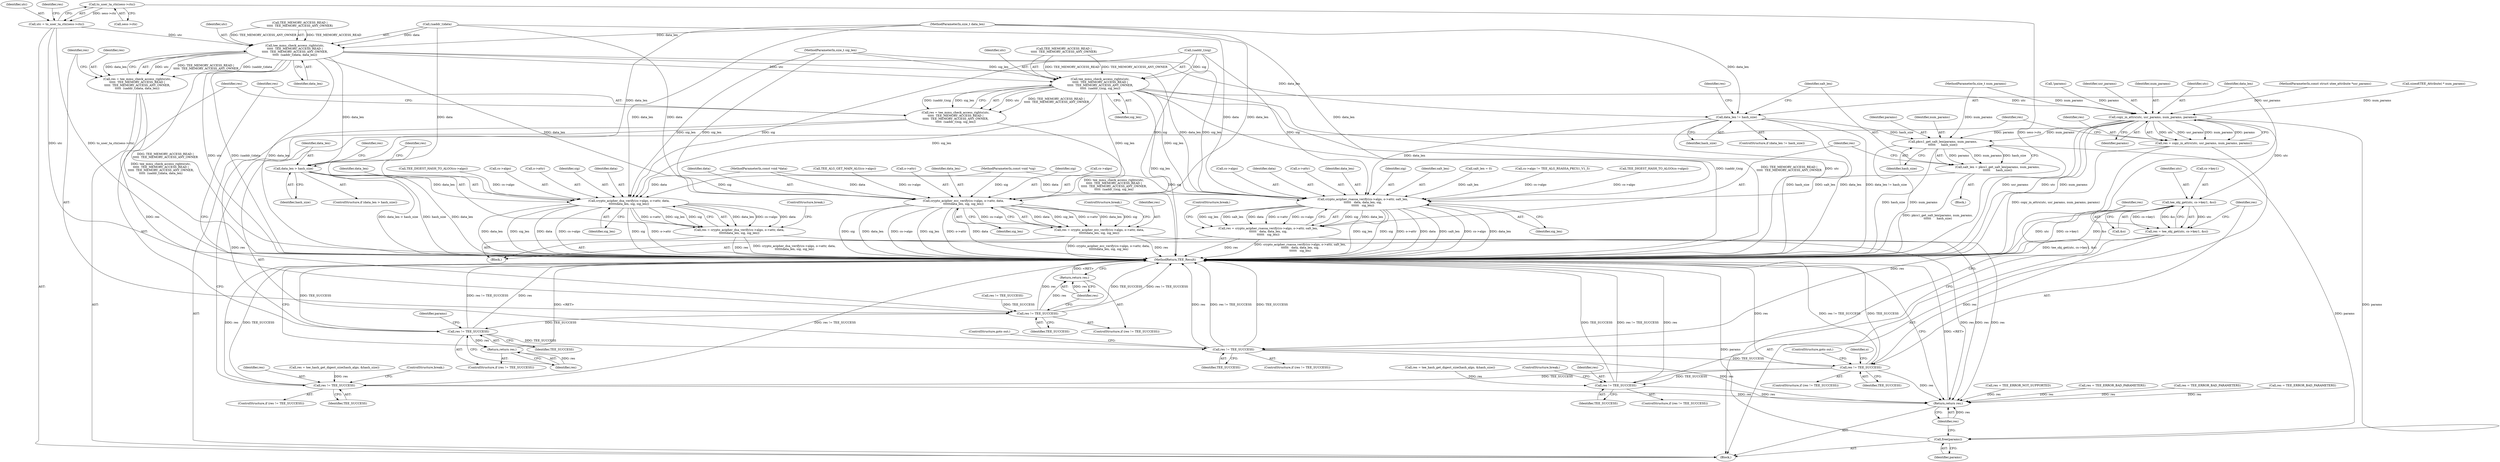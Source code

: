 digraph "0_optee_os_70697bf3c5dc3d201341b01a1a8e5bc6d2fb48f8_0@pointer" {
"1000138" [label="(Call,to_user_ta_ctx(sess->ctx))"];
"1000136" [label="(Call,utc = to_user_ta_ctx(sess->ctx))"];
"1000166" [label="(Call,tee_mmu_check_access_rights(utc,\n\t\t\t\t\t  TEE_MEMORY_ACCESS_READ |\n\t\t\t\t\t  TEE_MEMORY_ACCESS_ANY_OWNER,\n\t\t\t\t\t  (uaddr_t)data, data_len))"];
"1000164" [label="(Call,res = tee_mmu_check_access_rights(utc,\n\t\t\t\t\t  TEE_MEMORY_ACCESS_READ |\n\t\t\t\t\t  TEE_MEMORY_ACCESS_ANY_OWNER,\n\t\t\t\t\t  (uaddr_t)data, data_len))"];
"1000176" [label="(Call,res != TEE_SUCCESS)"];
"1000179" [label="(Return,return res;)"];
"1000193" [label="(Call,res != TEE_SUCCESS)"];
"1000196" [label="(Return,return res;)"];
"1000218" [label="(Call,res != TEE_SUCCESS)"];
"1000232" [label="(Call,res != TEE_SUCCESS)"];
"1000278" [label="(Call,res != TEE_SUCCESS)"];
"1000375" [label="(Return,return res;)"];
"1000326" [label="(Call,res != TEE_SUCCESS)"];
"1000183" [label="(Call,tee_mmu_check_access_rights(utc,\n\t\t\t\t\t  TEE_MEMORY_ACCESS_READ |\n\t\t\t\t\t  TEE_MEMORY_ACCESS_ANY_OWNER,\n\t\t\t\t\t  (uaddr_t)sig, sig_len))"];
"1000181" [label="(Call,res = tee_mmu_check_access_rights(utc,\n\t\t\t\t\t  TEE_MEMORY_ACCESS_READ |\n\t\t\t\t\t  TEE_MEMORY_ACCESS_ANY_OWNER,\n\t\t\t\t\t  (uaddr_t)sig, sig_len))"];
"1000212" [label="(Call,copy_in_attrs(utc, usr_params, num_params, params))"];
"1000210" [label="(Call,res = copy_in_attrs(utc, usr_params, num_params, params))"];
"1000224" [label="(Call,tee_obj_get(utc, cs->key1, &o))"];
"1000222" [label="(Call,res = tee_obj_get(utc, cs->key1, &o))"];
"1000293" [label="(Call,pkcs1_get_salt_len(params, num_params,\n\t\t\t\t\t\t      hash_size))"];
"1000291" [label="(Call,salt_len = pkcs1_get_salt_len(params, num_params,\n\t\t\t\t\t\t      hash_size))"];
"1000299" [label="(Call,crypto_acipher_rsassa_verify(cs->algo, o->attr, salt_len,\n\t\t\t\t\t\t   data, data_len, sig,\n\t\t\t\t\t\t   sig_len))"];
"1000297" [label="(Call,res = crypto_acipher_rsassa_verify(cs->algo, o->attr, salt_len,\n\t\t\t\t\t\t   data, data_len, sig,\n\t\t\t\t\t\t   sig_len))"];
"1000373" [label="(Call,free(params))"];
"1000341" [label="(Call,crypto_acipher_dsa_verify(cs->algo, o->attr, data,\n\t\t\t\t\t\tdata_len, sig, sig_len))"];
"1000339" [label="(Call,res = crypto_acipher_dsa_verify(cs->algo, o->attr, data,\n\t\t\t\t\t\tdata_len, sig, sig_len))"];
"1000356" [label="(Call,crypto_acipher_ecc_verify(cs->algo, o->attr, data,\n\t\t\t\t\t\tdata_len, sig, sig_len))"];
"1000354" [label="(Call,res = crypto_acipher_ecc_verify(cs->algo, o->attr, data,\n\t\t\t\t\t\tdata_len, sig, sig_len))"];
"1000283" [label="(Call,data_len != hash_size)"];
"1000331" [label="(Call,data_len > hash_size)"];
"1000219" [label="(Identifier,res)"];
"1000264" [label="(Block,)"];
"1000211" [label="(Identifier,res)"];
"1000336" [label="(Identifier,res)"];
"1000293" [label="(Call,pkcs1_get_salt_len(params, num_params,\n\t\t\t\t\t\t      hash_size))"];
"1000339" [label="(Call,res = crypto_acipher_dsa_verify(cs->algo, o->attr, data,\n\t\t\t\t\t\tdata_len, sig, sig_len))"];
"1000216" [label="(Identifier,params)"];
"1000325" [label="(ControlStructure,if (res != TEE_SUCCESS))"];
"1000298" [label="(Identifier,res)"];
"1000105" [label="(MethodParameterIn,const void *data)"];
"1000333" [label="(Identifier,hash_size)"];
"1000167" [label="(Identifier,utc)"];
"1000201" [label="(Call,sizeof(TEE_Attribute) * num_params)"];
"1000224" [label="(Call,tee_obj_get(utc, cs->key1, &o))"];
"1000210" [label="(Call,res = copy_in_attrs(utc, usr_params, num_params, params))"];
"1000309" [label="(Identifier,sig)"];
"1000296" [label="(Identifier,hash_size)"];
"1000174" [label="(Identifier,data_len)"];
"1000315" [label="(Call,TEE_DIGEST_HASH_TO_ALGO(cs->algo))"];
"1000284" [label="(Identifier,data_len)"];
"1000332" [label="(Identifier,data_len)"];
"1000107" [label="(MethodParameterIn,const void *sig)"];
"1000177" [label="(Identifier,res)"];
"1000231" [label="(ControlStructure,if (res != TEE_SUCCESS))"];
"1000138" [label="(Call,to_user_ta_ctx(sess->ctx))"];
"1000225" [label="(Identifier,utc)"];
"1000285" [label="(Identifier,hash_size)"];
"1000331" [label="(Call,data_len > hash_size)"];
"1000342" [label="(Call,cs->algo)"];
"1000179" [label="(Return,return res;)"];
"1000195" [label="(Identifier,TEE_SUCCESS)"];
"1000151" [label="(Call,res != TEE_SUCCESS)"];
"1000357" [label="(Call,cs->algo)"];
"1000306" [label="(Identifier,salt_len)"];
"1000193" [label="(Call,res != TEE_SUCCESS)"];
"1000369" [label="(Call,res = TEE_ERROR_NOT_SUPPORTED)"];
"1000291" [label="(Call,salt_len = pkcs1_get_salt_len(params, num_params,\n\t\t\t\t\t\t      hash_size))"];
"1000297" [label="(Call,res = crypto_acipher_rsassa_verify(cs->algo, o->attr, salt_len,\n\t\t\t\t\t\t   data, data_len, sig,\n\t\t\t\t\t\t   sig_len))"];
"1000311" [label="(ControlStructure,break;)"];
"1000294" [label="(Identifier,params)"];
"1000374" [label="(Identifier,params)"];
"1000235" [label="(ControlStructure,goto out;)"];
"1000212" [label="(Call,copy_in_attrs(utc, usr_params, num_params, params))"];
"1000345" [label="(Call,o->attr)"];
"1000283" [label="(Call,data_len != hash_size)"];
"1000366" [label="(Identifier,sig_len)"];
"1000288" [label="(Identifier,res)"];
"1000206" [label="(Call,!params)"];
"1000226" [label="(Call,cs->key1)"];
"1000280" [label="(Identifier,TEE_SUCCESS)"];
"1000176" [label="(Call,res != TEE_SUCCESS)"];
"1000352" [label="(ControlStructure,break;)"];
"1000287" [label="(Call,res = TEE_ERROR_BAD_PARAMETERS)"];
"1000166" [label="(Call,tee_mmu_check_access_rights(utc,\n\t\t\t\t\t  TEE_MEMORY_ACCESS_READ |\n\t\t\t\t\t  TEE_MEMORY_ACCESS_ANY_OWNER,\n\t\t\t\t\t  (uaddr_t)data, data_len))"];
"1000354" [label="(Call,res = crypto_acipher_ecc_verify(cs->algo, o->attr, data,\n\t\t\t\t\t\tdata_len, sig, sig_len))"];
"1000136" [label="(Call,utc = to_user_ta_ctx(sess->ctx))"];
"1000299" [label="(Call,crypto_acipher_rsassa_verify(cs->algo, o->attr, salt_len,\n\t\t\t\t\t\t   data, data_len, sig,\n\t\t\t\t\t\t   sig_len))"];
"1000116" [label="(Call,salt_len = 0)"];
"1000376" [label="(Identifier,res)"];
"1000184" [label="(Identifier,utc)"];
"1000109" [label="(Block,)"];
"1000259" [label="(Call,cs->algo != TEE_ALG_RSASSA_PKCS1_V1_5)"];
"1000351" [label="(Identifier,sig_len)"];
"1000197" [label="(Identifier,res)"];
"1000108" [label="(MethodParameterIn,size_t sig_len)"];
"1000194" [label="(Identifier,res)"];
"1000214" [label="(Identifier,usr_params)"];
"1000367" [label="(ControlStructure,break;)"];
"1000335" [label="(Call,res = TEE_ERROR_BAD_PARAMETERS)"];
"1000217" [label="(ControlStructure,if (res != TEE_SUCCESS))"];
"1000350" [label="(Identifier,sig)"];
"1000183" [label="(Call,tee_mmu_check_access_rights(utc,\n\t\t\t\t\t  TEE_MEMORY_ACCESS_READ |\n\t\t\t\t\t  TEE_MEMORY_ACCESS_ANY_OWNER,\n\t\t\t\t\t  (uaddr_t)sig, sig_len))"];
"1000267" [label="(Call,TEE_DIGEST_HASH_TO_ALGO(cs->algo))"];
"1000232" [label="(Call,res != TEE_SUCCESS)"];
"1000271" [label="(Call,res = tee_hash_get_digest_size(hash_algo, &hash_size))"];
"1000310" [label="(Identifier,sig_len)"];
"1000165" [label="(Identifier,res)"];
"1000295" [label="(Identifier,num_params)"];
"1000282" [label="(ControlStructure,if (data_len != hash_size))"];
"1000300" [label="(Call,cs->algo)"];
"1000307" [label="(Identifier,data)"];
"1000328" [label="(Identifier,TEE_SUCCESS)"];
"1000363" [label="(Identifier,data)"];
"1000281" [label="(ControlStructure,break;)"];
"1000171" [label="(Call,(uaddr_t)data)"];
"1000326" [label="(Call,res != TEE_SUCCESS)"];
"1000247" [label="(Call,res = TEE_ERROR_BAD_PARAMETERS)"];
"1000303" [label="(Call,o->attr)"];
"1000292" [label="(Identifier,salt_len)"];
"1000215" [label="(Identifier,num_params)"];
"1000252" [label="(Call,TEE_ALG_GET_MAIN_ALG(cs->algo))"];
"1000168" [label="(Call,TEE_MEMORY_ACCESS_READ |\n\t\t\t\t\t  TEE_MEMORY_ACCESS_ANY_OWNER)"];
"1000308" [label="(Identifier,data_len)"];
"1000222" [label="(Call,res = tee_obj_get(utc, cs->key1, &o))"];
"1000355" [label="(Identifier,res)"];
"1000373" [label="(Call,free(params))"];
"1000340" [label="(Identifier,res)"];
"1000191" [label="(Identifier,sig_len)"];
"1000327" [label="(Identifier,res)"];
"1000319" [label="(Call,res = tee_hash_get_digest_size(hash_algo, &hash_size))"];
"1000348" [label="(Identifier,data)"];
"1000164" [label="(Call,res = tee_mmu_check_access_rights(utc,\n\t\t\t\t\t  TEE_MEMORY_ACCESS_READ |\n\t\t\t\t\t  TEE_MEMORY_ACCESS_ANY_OWNER,\n\t\t\t\t\t  (uaddr_t)data, data_len))"];
"1000377" [label="(MethodReturn,TEE_Result)"];
"1000360" [label="(Call,o->attr)"];
"1000137" [label="(Identifier,utc)"];
"1000221" [label="(ControlStructure,goto out;)"];
"1000199" [label="(Identifier,params)"];
"1000218" [label="(Call,res != TEE_SUCCESS)"];
"1000341" [label="(Call,crypto_acipher_dsa_verify(cs->algo, o->attr, data,\n\t\t\t\t\t\tdata_len, sig, sig_len))"];
"1000213" [label="(Identifier,utc)"];
"1000175" [label="(ControlStructure,if (res != TEE_SUCCESS))"];
"1000139" [label="(Call,sess->ctx)"];
"1000349" [label="(Identifier,data_len)"];
"1000106" [label="(MethodParameterIn,size_t data_len)"];
"1000356" [label="(Call,crypto_acipher_ecc_verify(cs->algo, o->attr, data,\n\t\t\t\t\t\tdata_len, sig, sig_len))"];
"1000364" [label="(Identifier,data_len)"];
"1000143" [label="(Identifier,res)"];
"1000180" [label="(Identifier,res)"];
"1000103" [label="(MethodParameterIn,const struct utee_attribute *usr_params)"];
"1000256" [label="(Block,)"];
"1000104" [label="(MethodParameterIn,size_t num_params)"];
"1000241" [label="(Identifier,o)"];
"1000220" [label="(Identifier,TEE_SUCCESS)"];
"1000185" [label="(Call,TEE_MEMORY_ACCESS_READ |\n\t\t\t\t\t  TEE_MEMORY_ACCESS_ANY_OWNER)"];
"1000181" [label="(Call,res = tee_mmu_check_access_rights(utc,\n\t\t\t\t\t  TEE_MEMORY_ACCESS_READ |\n\t\t\t\t\t  TEE_MEMORY_ACCESS_ANY_OWNER,\n\t\t\t\t\t  (uaddr_t)sig, sig_len))"];
"1000233" [label="(Identifier,res)"];
"1000192" [label="(ControlStructure,if (res != TEE_SUCCESS))"];
"1000196" [label="(Return,return res;)"];
"1000188" [label="(Call,(uaddr_t)sig)"];
"1000223" [label="(Identifier,res)"];
"1000329" [label="(ControlStructure,break;)"];
"1000365" [label="(Identifier,sig)"];
"1000330" [label="(ControlStructure,if (data_len > hash_size))"];
"1000178" [label="(Identifier,TEE_SUCCESS)"];
"1000375" [label="(Return,return res;)"];
"1000278" [label="(Call,res != TEE_SUCCESS)"];
"1000182" [label="(Identifier,res)"];
"1000234" [label="(Identifier,TEE_SUCCESS)"];
"1000279" [label="(Identifier,res)"];
"1000277" [label="(ControlStructure,if (res != TEE_SUCCESS))"];
"1000229" [label="(Call,&o)"];
"1000138" -> "1000136"  [label="AST: "];
"1000138" -> "1000139"  [label="CFG: "];
"1000139" -> "1000138"  [label="AST: "];
"1000136" -> "1000138"  [label="CFG: "];
"1000138" -> "1000377"  [label="DDG: sess->ctx"];
"1000138" -> "1000136"  [label="DDG: sess->ctx"];
"1000136" -> "1000109"  [label="AST: "];
"1000137" -> "1000136"  [label="AST: "];
"1000143" -> "1000136"  [label="CFG: "];
"1000136" -> "1000377"  [label="DDG: to_user_ta_ctx(sess->ctx)"];
"1000136" -> "1000377"  [label="DDG: utc"];
"1000136" -> "1000166"  [label="DDG: utc"];
"1000166" -> "1000164"  [label="AST: "];
"1000166" -> "1000174"  [label="CFG: "];
"1000167" -> "1000166"  [label="AST: "];
"1000168" -> "1000166"  [label="AST: "];
"1000171" -> "1000166"  [label="AST: "];
"1000174" -> "1000166"  [label="AST: "];
"1000164" -> "1000166"  [label="CFG: "];
"1000166" -> "1000377"  [label="DDG: TEE_MEMORY_ACCESS_READ |\n\t\t\t\t\t  TEE_MEMORY_ACCESS_ANY_OWNER"];
"1000166" -> "1000377"  [label="DDG: utc"];
"1000166" -> "1000377"  [label="DDG: (uaddr_t)data"];
"1000166" -> "1000377"  [label="DDG: data_len"];
"1000166" -> "1000164"  [label="DDG: utc"];
"1000166" -> "1000164"  [label="DDG: TEE_MEMORY_ACCESS_READ |\n\t\t\t\t\t  TEE_MEMORY_ACCESS_ANY_OWNER"];
"1000166" -> "1000164"  [label="DDG: (uaddr_t)data"];
"1000166" -> "1000164"  [label="DDG: data_len"];
"1000168" -> "1000166"  [label="DDG: TEE_MEMORY_ACCESS_READ"];
"1000168" -> "1000166"  [label="DDG: TEE_MEMORY_ACCESS_ANY_OWNER"];
"1000171" -> "1000166"  [label="DDG: data"];
"1000106" -> "1000166"  [label="DDG: data_len"];
"1000166" -> "1000183"  [label="DDG: utc"];
"1000166" -> "1000283"  [label="DDG: data_len"];
"1000166" -> "1000299"  [label="DDG: data_len"];
"1000166" -> "1000331"  [label="DDG: data_len"];
"1000166" -> "1000356"  [label="DDG: data_len"];
"1000164" -> "1000109"  [label="AST: "];
"1000165" -> "1000164"  [label="AST: "];
"1000177" -> "1000164"  [label="CFG: "];
"1000164" -> "1000377"  [label="DDG: tee_mmu_check_access_rights(utc,\n\t\t\t\t\t  TEE_MEMORY_ACCESS_READ |\n\t\t\t\t\t  TEE_MEMORY_ACCESS_ANY_OWNER,\n\t\t\t\t\t  (uaddr_t)data, data_len)"];
"1000164" -> "1000176"  [label="DDG: res"];
"1000176" -> "1000175"  [label="AST: "];
"1000176" -> "1000178"  [label="CFG: "];
"1000177" -> "1000176"  [label="AST: "];
"1000178" -> "1000176"  [label="AST: "];
"1000180" -> "1000176"  [label="CFG: "];
"1000182" -> "1000176"  [label="CFG: "];
"1000176" -> "1000377"  [label="DDG: TEE_SUCCESS"];
"1000176" -> "1000377"  [label="DDG: res != TEE_SUCCESS"];
"1000176" -> "1000377"  [label="DDG: res"];
"1000151" -> "1000176"  [label="DDG: TEE_SUCCESS"];
"1000176" -> "1000179"  [label="DDG: res"];
"1000176" -> "1000193"  [label="DDG: TEE_SUCCESS"];
"1000179" -> "1000175"  [label="AST: "];
"1000179" -> "1000180"  [label="CFG: "];
"1000180" -> "1000179"  [label="AST: "];
"1000377" -> "1000179"  [label="CFG: "];
"1000179" -> "1000377"  [label="DDG: <RET>"];
"1000180" -> "1000179"  [label="DDG: res"];
"1000193" -> "1000192"  [label="AST: "];
"1000193" -> "1000195"  [label="CFG: "];
"1000194" -> "1000193"  [label="AST: "];
"1000195" -> "1000193"  [label="AST: "];
"1000197" -> "1000193"  [label="CFG: "];
"1000199" -> "1000193"  [label="CFG: "];
"1000193" -> "1000377"  [label="DDG: res"];
"1000193" -> "1000377"  [label="DDG: TEE_SUCCESS"];
"1000193" -> "1000377"  [label="DDG: res != TEE_SUCCESS"];
"1000181" -> "1000193"  [label="DDG: res"];
"1000193" -> "1000196"  [label="DDG: res"];
"1000193" -> "1000218"  [label="DDG: TEE_SUCCESS"];
"1000196" -> "1000192"  [label="AST: "];
"1000196" -> "1000197"  [label="CFG: "];
"1000197" -> "1000196"  [label="AST: "];
"1000377" -> "1000196"  [label="CFG: "];
"1000196" -> "1000377"  [label="DDG: <RET>"];
"1000197" -> "1000196"  [label="DDG: res"];
"1000218" -> "1000217"  [label="AST: "];
"1000218" -> "1000220"  [label="CFG: "];
"1000219" -> "1000218"  [label="AST: "];
"1000220" -> "1000218"  [label="AST: "];
"1000221" -> "1000218"  [label="CFG: "];
"1000223" -> "1000218"  [label="CFG: "];
"1000218" -> "1000377"  [label="DDG: res"];
"1000218" -> "1000377"  [label="DDG: res != TEE_SUCCESS"];
"1000218" -> "1000377"  [label="DDG: TEE_SUCCESS"];
"1000210" -> "1000218"  [label="DDG: res"];
"1000218" -> "1000232"  [label="DDG: TEE_SUCCESS"];
"1000218" -> "1000375"  [label="DDG: res"];
"1000232" -> "1000231"  [label="AST: "];
"1000232" -> "1000234"  [label="CFG: "];
"1000233" -> "1000232"  [label="AST: "];
"1000234" -> "1000232"  [label="AST: "];
"1000235" -> "1000232"  [label="CFG: "];
"1000241" -> "1000232"  [label="CFG: "];
"1000232" -> "1000377"  [label="DDG: res"];
"1000232" -> "1000377"  [label="DDG: res != TEE_SUCCESS"];
"1000232" -> "1000377"  [label="DDG: TEE_SUCCESS"];
"1000222" -> "1000232"  [label="DDG: res"];
"1000232" -> "1000278"  [label="DDG: TEE_SUCCESS"];
"1000232" -> "1000326"  [label="DDG: TEE_SUCCESS"];
"1000232" -> "1000375"  [label="DDG: res"];
"1000278" -> "1000277"  [label="AST: "];
"1000278" -> "1000280"  [label="CFG: "];
"1000279" -> "1000278"  [label="AST: "];
"1000280" -> "1000278"  [label="AST: "];
"1000281" -> "1000278"  [label="CFG: "];
"1000284" -> "1000278"  [label="CFG: "];
"1000278" -> "1000377"  [label="DDG: TEE_SUCCESS"];
"1000278" -> "1000377"  [label="DDG: res != TEE_SUCCESS"];
"1000278" -> "1000377"  [label="DDG: res"];
"1000271" -> "1000278"  [label="DDG: res"];
"1000278" -> "1000375"  [label="DDG: res"];
"1000375" -> "1000109"  [label="AST: "];
"1000375" -> "1000376"  [label="CFG: "];
"1000376" -> "1000375"  [label="AST: "];
"1000377" -> "1000375"  [label="CFG: "];
"1000375" -> "1000377"  [label="DDG: <RET>"];
"1000376" -> "1000375"  [label="DDG: res"];
"1000247" -> "1000375"  [label="DDG: res"];
"1000297" -> "1000375"  [label="DDG: res"];
"1000335" -> "1000375"  [label="DDG: res"];
"1000369" -> "1000375"  [label="DDG: res"];
"1000339" -> "1000375"  [label="DDG: res"];
"1000287" -> "1000375"  [label="DDG: res"];
"1000326" -> "1000375"  [label="DDG: res"];
"1000354" -> "1000375"  [label="DDG: res"];
"1000326" -> "1000325"  [label="AST: "];
"1000326" -> "1000328"  [label="CFG: "];
"1000327" -> "1000326"  [label="AST: "];
"1000328" -> "1000326"  [label="AST: "];
"1000329" -> "1000326"  [label="CFG: "];
"1000332" -> "1000326"  [label="CFG: "];
"1000326" -> "1000377"  [label="DDG: res != TEE_SUCCESS"];
"1000326" -> "1000377"  [label="DDG: TEE_SUCCESS"];
"1000326" -> "1000377"  [label="DDG: res"];
"1000319" -> "1000326"  [label="DDG: res"];
"1000183" -> "1000181"  [label="AST: "];
"1000183" -> "1000191"  [label="CFG: "];
"1000184" -> "1000183"  [label="AST: "];
"1000185" -> "1000183"  [label="AST: "];
"1000188" -> "1000183"  [label="AST: "];
"1000191" -> "1000183"  [label="AST: "];
"1000181" -> "1000183"  [label="CFG: "];
"1000183" -> "1000377"  [label="DDG: (uaddr_t)sig"];
"1000183" -> "1000377"  [label="DDG: TEE_MEMORY_ACCESS_READ |\n\t\t\t\t\t  TEE_MEMORY_ACCESS_ANY_OWNER"];
"1000183" -> "1000377"  [label="DDG: utc"];
"1000183" -> "1000377"  [label="DDG: sig_len"];
"1000183" -> "1000181"  [label="DDG: utc"];
"1000183" -> "1000181"  [label="DDG: TEE_MEMORY_ACCESS_READ |\n\t\t\t\t\t  TEE_MEMORY_ACCESS_ANY_OWNER"];
"1000183" -> "1000181"  [label="DDG: (uaddr_t)sig"];
"1000183" -> "1000181"  [label="DDG: sig_len"];
"1000185" -> "1000183"  [label="DDG: TEE_MEMORY_ACCESS_READ"];
"1000185" -> "1000183"  [label="DDG: TEE_MEMORY_ACCESS_ANY_OWNER"];
"1000188" -> "1000183"  [label="DDG: sig"];
"1000108" -> "1000183"  [label="DDG: sig_len"];
"1000183" -> "1000212"  [label="DDG: utc"];
"1000183" -> "1000299"  [label="DDG: sig_len"];
"1000183" -> "1000341"  [label="DDG: sig_len"];
"1000183" -> "1000356"  [label="DDG: sig_len"];
"1000181" -> "1000109"  [label="AST: "];
"1000182" -> "1000181"  [label="AST: "];
"1000194" -> "1000181"  [label="CFG: "];
"1000181" -> "1000377"  [label="DDG: tee_mmu_check_access_rights(utc,\n\t\t\t\t\t  TEE_MEMORY_ACCESS_READ |\n\t\t\t\t\t  TEE_MEMORY_ACCESS_ANY_OWNER,\n\t\t\t\t\t  (uaddr_t)sig, sig_len)"];
"1000212" -> "1000210"  [label="AST: "];
"1000212" -> "1000216"  [label="CFG: "];
"1000213" -> "1000212"  [label="AST: "];
"1000214" -> "1000212"  [label="AST: "];
"1000215" -> "1000212"  [label="AST: "];
"1000216" -> "1000212"  [label="AST: "];
"1000210" -> "1000212"  [label="CFG: "];
"1000212" -> "1000377"  [label="DDG: usr_params"];
"1000212" -> "1000377"  [label="DDG: utc"];
"1000212" -> "1000377"  [label="DDG: num_params"];
"1000212" -> "1000210"  [label="DDG: utc"];
"1000212" -> "1000210"  [label="DDG: usr_params"];
"1000212" -> "1000210"  [label="DDG: num_params"];
"1000212" -> "1000210"  [label="DDG: params"];
"1000103" -> "1000212"  [label="DDG: usr_params"];
"1000201" -> "1000212"  [label="DDG: num_params"];
"1000104" -> "1000212"  [label="DDG: num_params"];
"1000206" -> "1000212"  [label="DDG: params"];
"1000212" -> "1000224"  [label="DDG: utc"];
"1000212" -> "1000293"  [label="DDG: params"];
"1000212" -> "1000293"  [label="DDG: num_params"];
"1000212" -> "1000373"  [label="DDG: params"];
"1000210" -> "1000109"  [label="AST: "];
"1000211" -> "1000210"  [label="AST: "];
"1000219" -> "1000210"  [label="CFG: "];
"1000210" -> "1000377"  [label="DDG: copy_in_attrs(utc, usr_params, num_params, params)"];
"1000224" -> "1000222"  [label="AST: "];
"1000224" -> "1000229"  [label="CFG: "];
"1000225" -> "1000224"  [label="AST: "];
"1000226" -> "1000224"  [label="AST: "];
"1000229" -> "1000224"  [label="AST: "];
"1000222" -> "1000224"  [label="CFG: "];
"1000224" -> "1000377"  [label="DDG: utc"];
"1000224" -> "1000377"  [label="DDG: cs->key1"];
"1000224" -> "1000377"  [label="DDG: &o"];
"1000224" -> "1000222"  [label="DDG: utc"];
"1000224" -> "1000222"  [label="DDG: cs->key1"];
"1000224" -> "1000222"  [label="DDG: &o"];
"1000222" -> "1000109"  [label="AST: "];
"1000223" -> "1000222"  [label="AST: "];
"1000233" -> "1000222"  [label="CFG: "];
"1000222" -> "1000377"  [label="DDG: tee_obj_get(utc, cs->key1, &o)"];
"1000293" -> "1000291"  [label="AST: "];
"1000293" -> "1000296"  [label="CFG: "];
"1000294" -> "1000293"  [label="AST: "];
"1000295" -> "1000293"  [label="AST: "];
"1000296" -> "1000293"  [label="AST: "];
"1000291" -> "1000293"  [label="CFG: "];
"1000293" -> "1000377"  [label="DDG: hash_size"];
"1000293" -> "1000377"  [label="DDG: num_params"];
"1000293" -> "1000291"  [label="DDG: params"];
"1000293" -> "1000291"  [label="DDG: num_params"];
"1000293" -> "1000291"  [label="DDG: hash_size"];
"1000104" -> "1000293"  [label="DDG: num_params"];
"1000283" -> "1000293"  [label="DDG: hash_size"];
"1000293" -> "1000373"  [label="DDG: params"];
"1000291" -> "1000264"  [label="AST: "];
"1000292" -> "1000291"  [label="AST: "];
"1000298" -> "1000291"  [label="CFG: "];
"1000291" -> "1000377"  [label="DDG: pkcs1_get_salt_len(params, num_params,\n\t\t\t\t\t\t      hash_size)"];
"1000291" -> "1000299"  [label="DDG: salt_len"];
"1000299" -> "1000297"  [label="AST: "];
"1000299" -> "1000310"  [label="CFG: "];
"1000300" -> "1000299"  [label="AST: "];
"1000303" -> "1000299"  [label="AST: "];
"1000306" -> "1000299"  [label="AST: "];
"1000307" -> "1000299"  [label="AST: "];
"1000308" -> "1000299"  [label="AST: "];
"1000309" -> "1000299"  [label="AST: "];
"1000310" -> "1000299"  [label="AST: "];
"1000297" -> "1000299"  [label="CFG: "];
"1000299" -> "1000377"  [label="DDG: sig_len"];
"1000299" -> "1000377"  [label="DDG: sig"];
"1000299" -> "1000377"  [label="DDG: o->attr"];
"1000299" -> "1000377"  [label="DDG: data"];
"1000299" -> "1000377"  [label="DDG: salt_len"];
"1000299" -> "1000377"  [label="DDG: cs->algo"];
"1000299" -> "1000377"  [label="DDG: data_len"];
"1000299" -> "1000297"  [label="DDG: sig"];
"1000299" -> "1000297"  [label="DDG: data_len"];
"1000299" -> "1000297"  [label="DDG: sig_len"];
"1000299" -> "1000297"  [label="DDG: salt_len"];
"1000299" -> "1000297"  [label="DDG: data"];
"1000299" -> "1000297"  [label="DDG: o->attr"];
"1000299" -> "1000297"  [label="DDG: cs->algo"];
"1000259" -> "1000299"  [label="DDG: cs->algo"];
"1000267" -> "1000299"  [label="DDG: cs->algo"];
"1000116" -> "1000299"  [label="DDG: salt_len"];
"1000171" -> "1000299"  [label="DDG: data"];
"1000105" -> "1000299"  [label="DDG: data"];
"1000283" -> "1000299"  [label="DDG: data_len"];
"1000106" -> "1000299"  [label="DDG: data_len"];
"1000188" -> "1000299"  [label="DDG: sig"];
"1000107" -> "1000299"  [label="DDG: sig"];
"1000108" -> "1000299"  [label="DDG: sig_len"];
"1000297" -> "1000256"  [label="AST: "];
"1000298" -> "1000297"  [label="AST: "];
"1000311" -> "1000297"  [label="CFG: "];
"1000297" -> "1000377"  [label="DDG: res"];
"1000297" -> "1000377"  [label="DDG: crypto_acipher_rsassa_verify(cs->algo, o->attr, salt_len,\n\t\t\t\t\t\t   data, data_len, sig,\n\t\t\t\t\t\t   sig_len)"];
"1000373" -> "1000109"  [label="AST: "];
"1000373" -> "1000374"  [label="CFG: "];
"1000374" -> "1000373"  [label="AST: "];
"1000376" -> "1000373"  [label="CFG: "];
"1000373" -> "1000377"  [label="DDG: params"];
"1000341" -> "1000339"  [label="AST: "];
"1000341" -> "1000351"  [label="CFG: "];
"1000342" -> "1000341"  [label="AST: "];
"1000345" -> "1000341"  [label="AST: "];
"1000348" -> "1000341"  [label="AST: "];
"1000349" -> "1000341"  [label="AST: "];
"1000350" -> "1000341"  [label="AST: "];
"1000351" -> "1000341"  [label="AST: "];
"1000339" -> "1000341"  [label="CFG: "];
"1000341" -> "1000377"  [label="DDG: data_len"];
"1000341" -> "1000377"  [label="DDG: sig_len"];
"1000341" -> "1000377"  [label="DDG: data"];
"1000341" -> "1000377"  [label="DDG: cs->algo"];
"1000341" -> "1000377"  [label="DDG: sig"];
"1000341" -> "1000377"  [label="DDG: o->attr"];
"1000341" -> "1000339"  [label="DDG: data_len"];
"1000341" -> "1000339"  [label="DDG: cs->algo"];
"1000341" -> "1000339"  [label="DDG: data"];
"1000341" -> "1000339"  [label="DDG: o->attr"];
"1000341" -> "1000339"  [label="DDG: sig_len"];
"1000341" -> "1000339"  [label="DDG: sig"];
"1000315" -> "1000341"  [label="DDG: cs->algo"];
"1000171" -> "1000341"  [label="DDG: data"];
"1000105" -> "1000341"  [label="DDG: data"];
"1000331" -> "1000341"  [label="DDG: data_len"];
"1000106" -> "1000341"  [label="DDG: data_len"];
"1000188" -> "1000341"  [label="DDG: sig"];
"1000107" -> "1000341"  [label="DDG: sig"];
"1000108" -> "1000341"  [label="DDG: sig_len"];
"1000339" -> "1000256"  [label="AST: "];
"1000340" -> "1000339"  [label="AST: "];
"1000352" -> "1000339"  [label="CFG: "];
"1000339" -> "1000377"  [label="DDG: res"];
"1000339" -> "1000377"  [label="DDG: crypto_acipher_dsa_verify(cs->algo, o->attr, data,\n\t\t\t\t\t\tdata_len, sig, sig_len)"];
"1000356" -> "1000354"  [label="AST: "];
"1000356" -> "1000366"  [label="CFG: "];
"1000357" -> "1000356"  [label="AST: "];
"1000360" -> "1000356"  [label="AST: "];
"1000363" -> "1000356"  [label="AST: "];
"1000364" -> "1000356"  [label="AST: "];
"1000365" -> "1000356"  [label="AST: "];
"1000366" -> "1000356"  [label="AST: "];
"1000354" -> "1000356"  [label="CFG: "];
"1000356" -> "1000377"  [label="DDG: sig"];
"1000356" -> "1000377"  [label="DDG: data_len"];
"1000356" -> "1000377"  [label="DDG: cs->algo"];
"1000356" -> "1000377"  [label="DDG: sig_len"];
"1000356" -> "1000377"  [label="DDG: o->attr"];
"1000356" -> "1000377"  [label="DDG: data"];
"1000356" -> "1000354"  [label="DDG: data"];
"1000356" -> "1000354"  [label="DDG: sig_len"];
"1000356" -> "1000354"  [label="DDG: o->attr"];
"1000356" -> "1000354"  [label="DDG: data_len"];
"1000356" -> "1000354"  [label="DDG: sig"];
"1000356" -> "1000354"  [label="DDG: cs->algo"];
"1000252" -> "1000356"  [label="DDG: cs->algo"];
"1000171" -> "1000356"  [label="DDG: data"];
"1000105" -> "1000356"  [label="DDG: data"];
"1000106" -> "1000356"  [label="DDG: data_len"];
"1000188" -> "1000356"  [label="DDG: sig"];
"1000107" -> "1000356"  [label="DDG: sig"];
"1000108" -> "1000356"  [label="DDG: sig_len"];
"1000354" -> "1000256"  [label="AST: "];
"1000355" -> "1000354"  [label="AST: "];
"1000367" -> "1000354"  [label="CFG: "];
"1000354" -> "1000377"  [label="DDG: crypto_acipher_ecc_verify(cs->algo, o->attr, data,\n\t\t\t\t\t\tdata_len, sig, sig_len)"];
"1000354" -> "1000377"  [label="DDG: res"];
"1000283" -> "1000282"  [label="AST: "];
"1000283" -> "1000285"  [label="CFG: "];
"1000284" -> "1000283"  [label="AST: "];
"1000285" -> "1000283"  [label="AST: "];
"1000288" -> "1000283"  [label="CFG: "];
"1000292" -> "1000283"  [label="CFG: "];
"1000283" -> "1000377"  [label="DDG: hash_size"];
"1000283" -> "1000377"  [label="DDG: data_len"];
"1000283" -> "1000377"  [label="DDG: data_len != hash_size"];
"1000106" -> "1000283"  [label="DDG: data_len"];
"1000331" -> "1000330"  [label="AST: "];
"1000331" -> "1000333"  [label="CFG: "];
"1000332" -> "1000331"  [label="AST: "];
"1000333" -> "1000331"  [label="AST: "];
"1000336" -> "1000331"  [label="CFG: "];
"1000340" -> "1000331"  [label="CFG: "];
"1000331" -> "1000377"  [label="DDG: data_len > hash_size"];
"1000331" -> "1000377"  [label="DDG: hash_size"];
"1000331" -> "1000377"  [label="DDG: data_len"];
"1000106" -> "1000331"  [label="DDG: data_len"];
}
